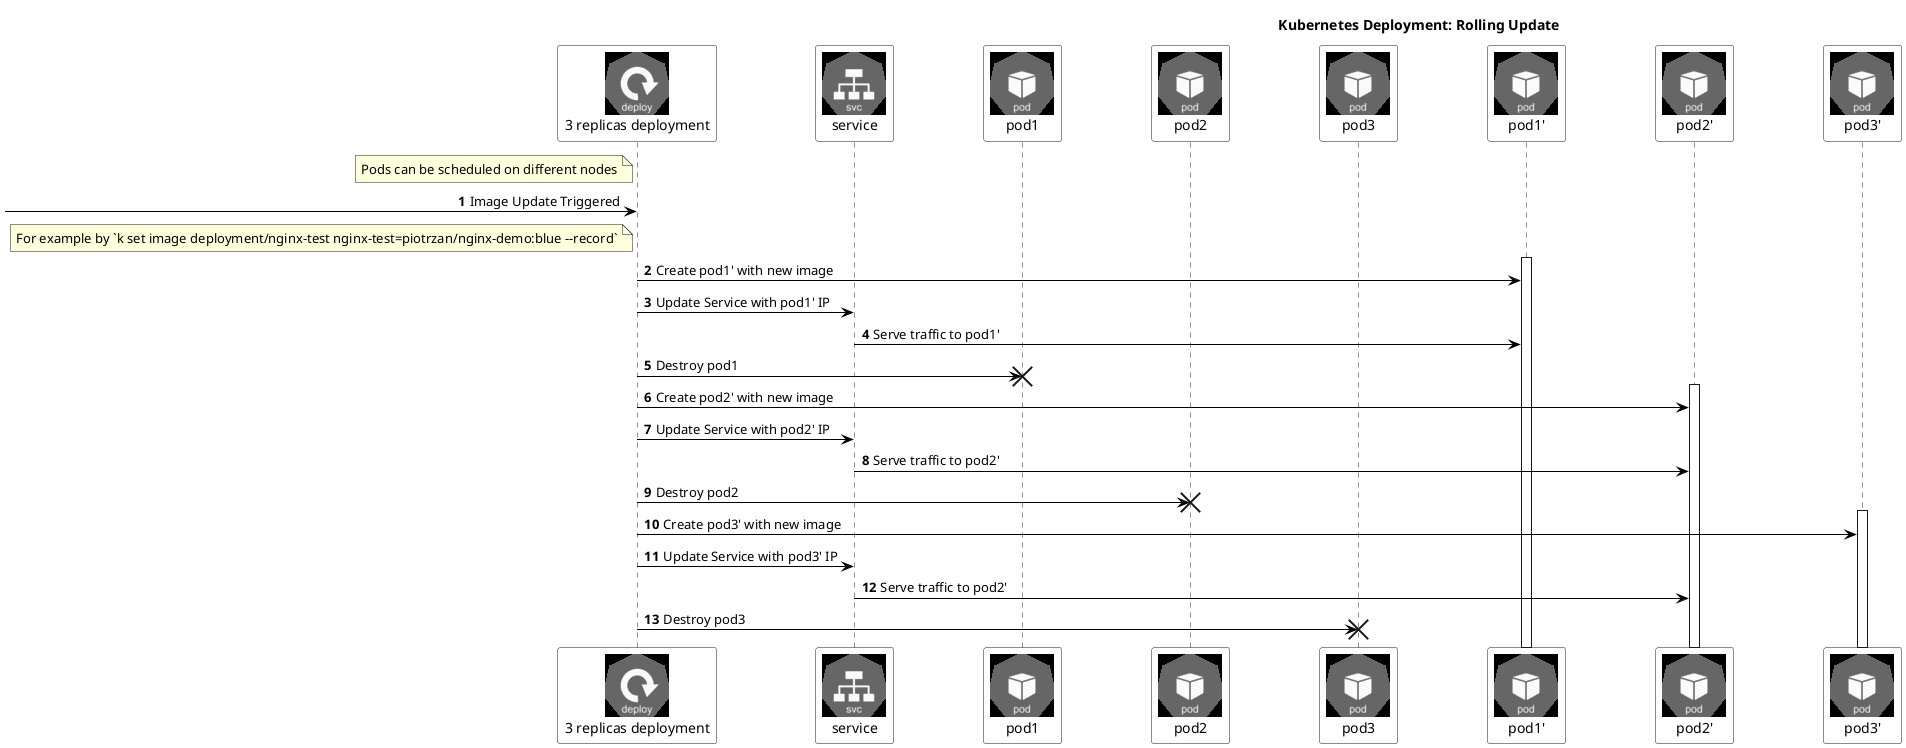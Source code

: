 @startuml k8s-deployment-seq
'Icons
!include <kubernetes/k8s-sprites-labeled-25pct>
!include <aws/Compute/AmazonECS/ECScontainer/ECScontainer>
!include <tupadr3/font-awesome-5/user>
'Global Styles
'!include https://raw.githubusercontent.com/Piotr1215/dca-prep-kit/master/diagrams/styles.iuml
skinparam BackgroundColor white
skinparam componentShadowing true
skinparam rectangleRoundCorner 0
skinparam rectangleBorderStyle default
skinparam rectangleBackgroundColor white
skinparam componentBackgroundColor white
skinparam linetype poly
skinparam rectangleShadowing true
skinparam ActorBackgroundColor white
skinparam ParticipantBackgroundColor transparent
skinparam CollectionsBackgroundColor transparent
skinparam ArrowColor black
skinparam ParticipantPadding 40
skinparam BoxPadding 20
'skinparam monochrome false
!define TITLE Kubernetes Deployment: Rolling Update
!pragma teoz true

title TITLE
autonumber

participant "<$deploy>\n3 replicas deployment" as dep
note left of dep
Pods can be scheduled on different nodes
end note
participant "<$svc>\nservice" as svc
participant "<$pod>\npod1" as po1
participant "<$pod>\npod2" as po2
participant "<$pod>\npod3" as po3
participant "<$pod>\npod1'" as po1n
participant "<$pod>\npod2'" as po2n
participant "<$pod>\npod3'" as po3n


[-> dep: Image Update Triggered

note left of dep
For example by `k set image deployment/nginx-test nginx-test=piotrzan/nginx-demo:blue --record`
end note

activate po1n
dep -> po1n : Create pod1' with new image
dep -> svc: Update Service with pod1' IP
svc -> po1n: Serve traffic to pod1'
dep -> po1 : Destroy pod1
destroy po1

activate po2n
dep -> po2n : Create pod2' with new image
dep -> svc: Update Service with pod2' IP
svc -> po2n: Serve traffic to pod2'
dep -> po2 : Destroy pod2
destroy po2

activate po3n
dep -> po3n : Create pod3' with new image
dep -> svc: Update Service with pod3' IP
svc -> po2n: Serve traffic to pod2'
dep -> po3 : Destroy pod3
destroy po3

@enduml